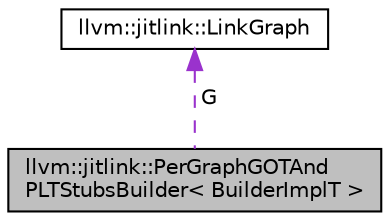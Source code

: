 digraph "llvm::jitlink::PerGraphGOTAndPLTStubsBuilder&lt; BuilderImplT &gt;"
{
 // LATEX_PDF_SIZE
  bgcolor="transparent";
  edge [fontname="Helvetica",fontsize="10",labelfontname="Helvetica",labelfontsize="10"];
  node [fontname="Helvetica",fontsize="10",shape=record];
  Node1 [label="llvm::jitlink::PerGraphGOTAnd\lPLTStubsBuilder\< BuilderImplT \>",height=0.2,width=0.4,color="black", fillcolor="grey75", style="filled", fontcolor="black",tooltip="Per-object GOT and PLT Stub builder."];
  Node2 -> Node1 [dir="back",color="darkorchid3",fontsize="10",style="dashed",label=" G" ,fontname="Helvetica"];
  Node2 [label="llvm::jitlink::LinkGraph",height=0.2,width=0.4,color="black",URL="$classllvm_1_1jitlink_1_1LinkGraph.html",tooltip=" "];
}
